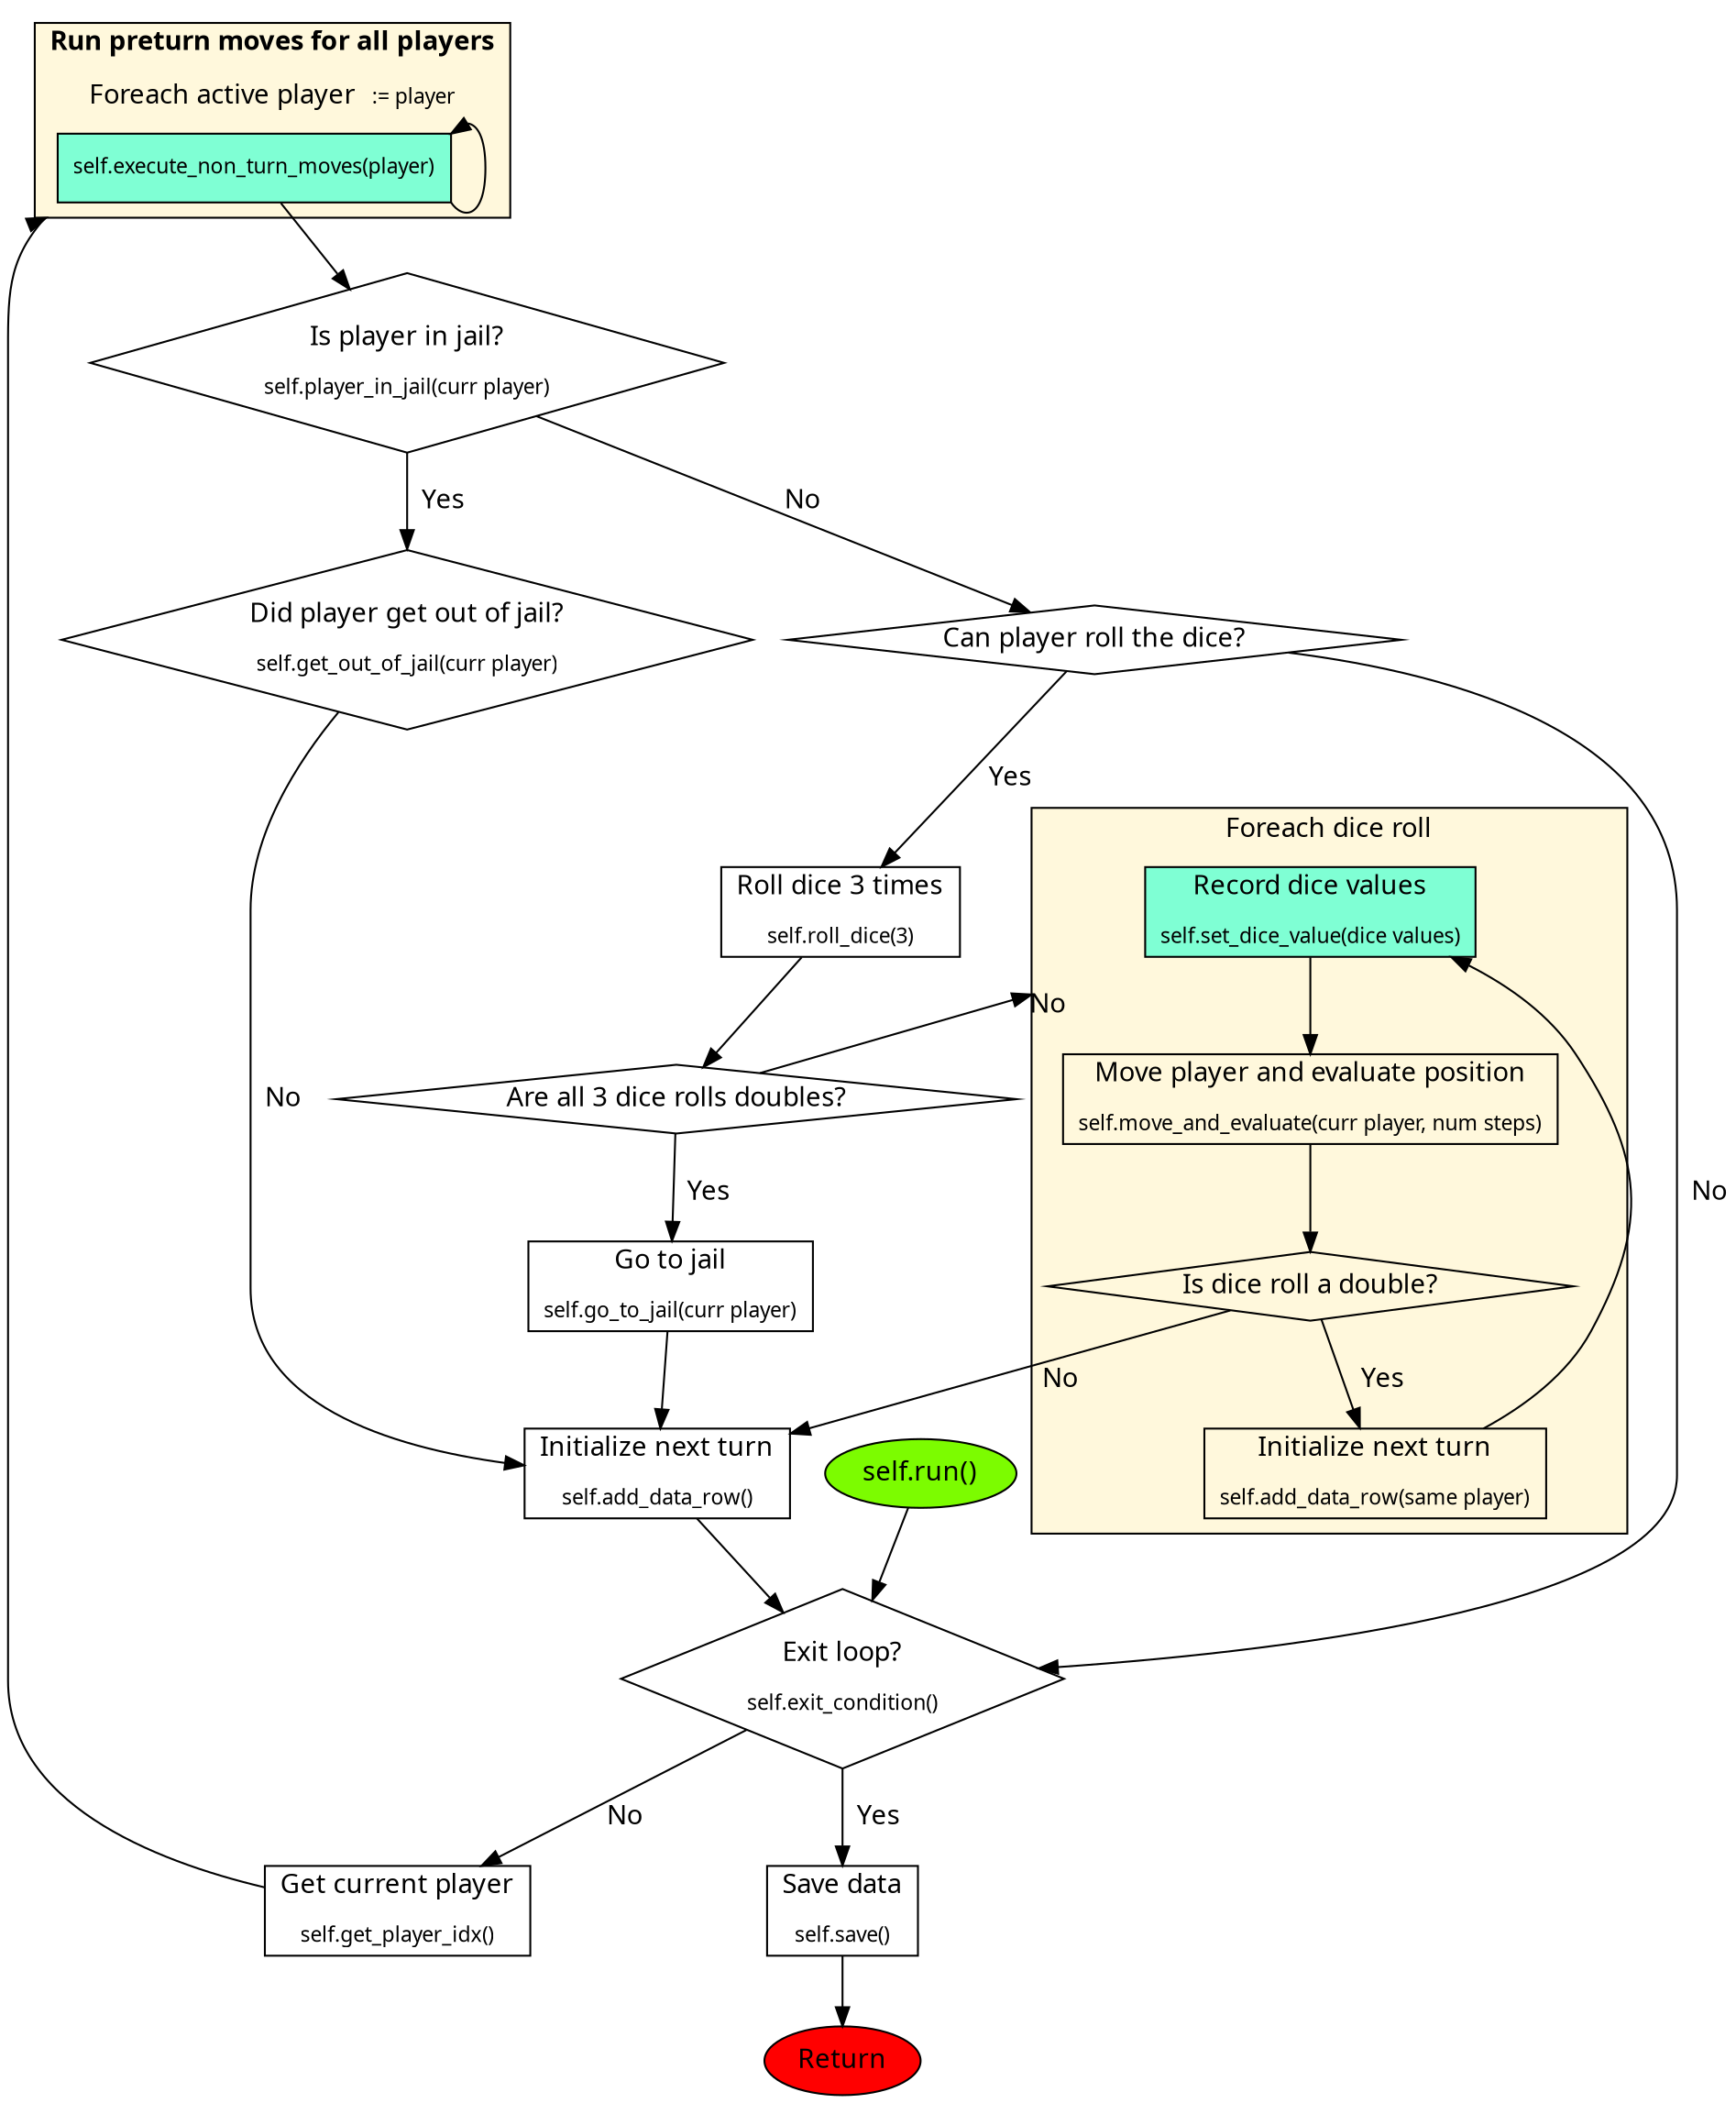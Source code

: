 digraph run_scheme {
    compound = true;
    fontname = "Handlee";
    node [fontname = "Handlee"];
    edge [fontname = "Handlee"];

    // NODES
    
    start [label = <<FONT FACE="Monaco" POINT-SIZE="14.0">self.run()</FONT>>; shape = oval; fillcolor = "lawngreen"; style = filled;];
    exit_loop_cond [label = <Exit loop?<BR/><BR/><FONT FACE="Monaco" POINT-SIZE="11.0">self.exit_condition()</FONT>>; shape = diamond;];
    save_data [label = <Save data<BR/><BR/><FONT FACE="Monaco" POINT-SIZE="11.0">self.save()</FONT>>; shape = rect;]
    return [label = "Return"; shape = oval; fillcolor = "red"; style = filled;]
    get_curr_plyr [label = <Get current player<BR/><BR/><FONT FACE="Monaco" POINT-SIZE="11.0">self.get_player_idx()</FONT>>; shape = rect;]

    subgraph foreach_active_player {
        cluster = true;
        bgcolor = "cornsilk";
        label = <<B>Run preturn moves for all players</B><BR/><BR/>Foreach active player &nbsp;<FONT FACE="Monaco" POINT-SIZE="11.0">:= player</FONT>>;
        pre_exec [label = <<FONT FACE="Monaco" POINT-SIZE="11.0">self.execute_non_turn_moves(player)</FONT>>; shape = rect; fillcolor = "aquamarine"; style = filled;];

        pre_exec:se -> pre_exec:ne;
    }

    in_jail_cond [label = <Is player in jail?<BR/><BR/><FONT FACE="Monaco" POINT-SIZE="11.0">self.player_in_jail(curr player)</FONT>>; shape = diamond;];
    get_out_of_jail_cond [label = <Did player get out of jail?<BR/><BR/><FONT FACE="Monaco" POINT-SIZE="11.0">self.get_out_of_jail(curr player)</FONT>>; shape = diamond;];
    roll_dice_cond [label = <Can player roll the dice?>; shape = diamond;];
    init_next_turn [label = <Initialize next turn<BR/><BR/><FONT FACE="Monaco" POINT-SIZE="11.0">self.add_data_row()</FONT>>; shape = rect;]
    roll_dice_3times [label = <Roll dice 3 times<BR/><BR/><FONT FACE="Monaco" POINT-SIZE="11.0">self.roll_dice(3)</FONT>>; shape = rect;];
    all_3rolls_doubles [label = <Are all 3 dice rolls doubles?>; shape = diamond;];
    go_to_jail [label = <Go to jail<BR/><BR/><FONT FACE="Monaco" POINT-SIZE="11.0">self.go_to_jail(curr player)</FONT>>; shape = rect;];

    subgraph foreach_roll {
        cluster = true;
        bgcolor = "cornsilk";
        label = <Foreach dice roll>;
        record_dice_values1 [label = <Record dice values<BR/><BR/><FONT FACE="Monaco" POINT-SIZE="11.0">self.set_dice_value(dice values)</FONT>>; shape = rect; fillcolor = "aquamarine"; style = filled;];
        move_n_evaluate [label = <Move player and evaluate position<BR/><BR/><FONT FACE="Monaco" POINT-SIZE="11.0">self.move_and_evaluate(curr player, num steps)</FONT>>; shape = rect;];
        double_cond [label = <Is dice roll a double?>; shape = diamond;];
        init_next_turn_sp [label = <Initialize next turn<BR/><BR/><FONT FACE="Monaco" POINT-SIZE="11.0">self.add_data_row(same player)</FONT>>; shape = rect;]

        record_dice_values1 -> move_n_evaluate;
        move_n_evaluate -> double_cond;
        double_cond -> init_next_turn_sp [label = "  Yes"];
        init_next_turn_sp -> record_dice_values1;

    }

    // EDGES

    start -> exit_loop_cond;
    exit_loop_cond -> get_curr_plyr [label = "  No";];
    get_curr_plyr -> pre_exec:sw [lhead = foreach_active_player;];
    exit_loop_cond -> save_data [label = "  Yes";];
    save_data -> return;
    pre_exec -> in_jail_cond
    in_jail_cond -> get_out_of_jail_cond [label = "  Yes";];
    in_jail_cond -> roll_dice_cond [label = "  No";];
    roll_dice_cond -> exit_loop_cond [label = "  No";];
    get_out_of_jail_cond -> init_next_turn [label = "  No";];
    init_next_turn -> exit_loop_cond;
    roll_dice_cond -> roll_dice_3times [label = "  Yes";];
    roll_dice_3times -> all_3rolls_doubles;
    all_3rolls_doubles -> go_to_jail [label = "  Yes";];
    go_to_jail -> init_next_turn;
    all_3rolls_doubles -> record_dice_values1 [label = "No"; lhead = foreach_roll;];
    double_cond -> init_next_turn [label = "  No";];
}